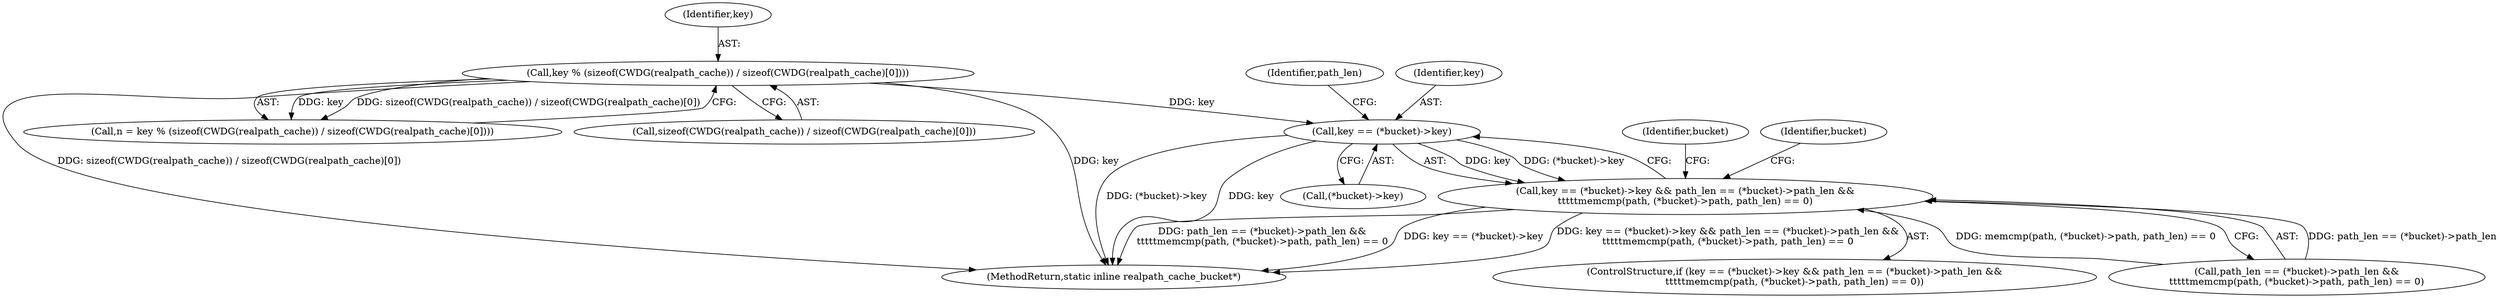 digraph "0_php_0218acb7e756a469099c4ccfb22bce6c2bd1ef87_0@pointer" {
"1000203" [label="(Call,key == (*bucket)->key)"];
"1000111" [label="(Call,key % (sizeof(CWDG(realpath_cache)) / sizeof(CWDG(realpath_cache)[0])))"];
"1000202" [label="(Call,key == (*bucket)->key && path_len == (*bucket)->path_len &&\n\t\t\t\t\tmemcmp(path, (*bucket)->path, path_len) == 0)"];
"1000209" [label="(Call,path_len == (*bucket)->path_len &&\n\t\t\t\t\tmemcmp(path, (*bucket)->path, path_len) == 0)"];
"1000201" [label="(ControlStructure,if (key == (*bucket)->key && path_len == (*bucket)->path_len &&\n\t\t\t\t\tmemcmp(path, (*bucket)->path, path_len) == 0))"];
"1000111" [label="(Call,key % (sizeof(CWDG(realpath_cache)) / sizeof(CWDG(realpath_cache)[0])))"];
"1000240" [label="(MethodReturn,static inline realpath_cache_bucket*)"];
"1000109" [label="(Call,n = key % (sizeof(CWDG(realpath_cache)) / sizeof(CWDG(realpath_cache)[0])))"];
"1000202" [label="(Call,key == (*bucket)->key && path_len == (*bucket)->path_len &&\n\t\t\t\t\tmemcmp(path, (*bucket)->path, path_len) == 0)"];
"1000205" [label="(Call,(*bucket)->key)"];
"1000228" [label="(Identifier,bucket)"];
"1000203" [label="(Call,key == (*bucket)->key)"];
"1000232" [label="(Identifier,bucket)"];
"1000211" [label="(Identifier,path_len)"];
"1000204" [label="(Identifier,key)"];
"1000113" [label="(Call,sizeof(CWDG(realpath_cache)) / sizeof(CWDG(realpath_cache)[0]))"];
"1000112" [label="(Identifier,key)"];
"1000203" -> "1000202"  [label="AST: "];
"1000203" -> "1000205"  [label="CFG: "];
"1000204" -> "1000203"  [label="AST: "];
"1000205" -> "1000203"  [label="AST: "];
"1000211" -> "1000203"  [label="CFG: "];
"1000202" -> "1000203"  [label="CFG: "];
"1000203" -> "1000240"  [label="DDG: (*bucket)->key"];
"1000203" -> "1000240"  [label="DDG: key"];
"1000203" -> "1000202"  [label="DDG: key"];
"1000203" -> "1000202"  [label="DDG: (*bucket)->key"];
"1000111" -> "1000203"  [label="DDG: key"];
"1000111" -> "1000109"  [label="AST: "];
"1000111" -> "1000113"  [label="CFG: "];
"1000112" -> "1000111"  [label="AST: "];
"1000113" -> "1000111"  [label="AST: "];
"1000109" -> "1000111"  [label="CFG: "];
"1000111" -> "1000240"  [label="DDG: key"];
"1000111" -> "1000240"  [label="DDG: sizeof(CWDG(realpath_cache)) / sizeof(CWDG(realpath_cache)[0])"];
"1000111" -> "1000109"  [label="DDG: key"];
"1000111" -> "1000109"  [label="DDG: sizeof(CWDG(realpath_cache)) / sizeof(CWDG(realpath_cache)[0])"];
"1000202" -> "1000201"  [label="AST: "];
"1000202" -> "1000209"  [label="CFG: "];
"1000209" -> "1000202"  [label="AST: "];
"1000228" -> "1000202"  [label="CFG: "];
"1000232" -> "1000202"  [label="CFG: "];
"1000202" -> "1000240"  [label="DDG: path_len == (*bucket)->path_len &&\n\t\t\t\t\tmemcmp(path, (*bucket)->path, path_len) == 0"];
"1000202" -> "1000240"  [label="DDG: key == (*bucket)->key"];
"1000202" -> "1000240"  [label="DDG: key == (*bucket)->key && path_len == (*bucket)->path_len &&\n\t\t\t\t\tmemcmp(path, (*bucket)->path, path_len) == 0"];
"1000209" -> "1000202"  [label="DDG: path_len == (*bucket)->path_len"];
"1000209" -> "1000202"  [label="DDG: memcmp(path, (*bucket)->path, path_len) == 0"];
}
